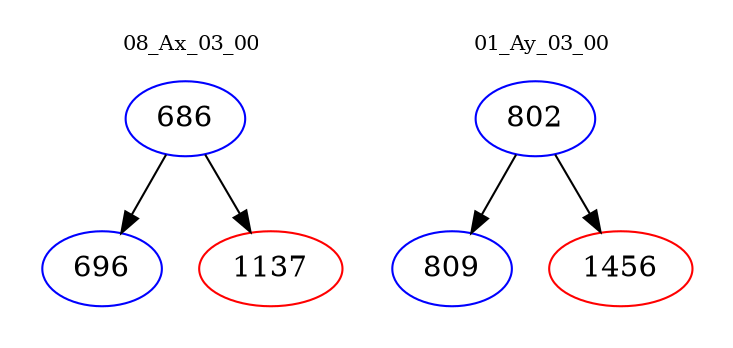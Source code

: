 digraph{
subgraph cluster_0 {
color = white
label = "08_Ax_03_00";
fontsize=10;
T0_686 [label="686", color="blue"]
T0_686 -> T0_696 [color="black"]
T0_696 [label="696", color="blue"]
T0_686 -> T0_1137 [color="black"]
T0_1137 [label="1137", color="red"]
}
subgraph cluster_1 {
color = white
label = "01_Ay_03_00";
fontsize=10;
T1_802 [label="802", color="blue"]
T1_802 -> T1_809 [color="black"]
T1_809 [label="809", color="blue"]
T1_802 -> T1_1456 [color="black"]
T1_1456 [label="1456", color="red"]
}
}
